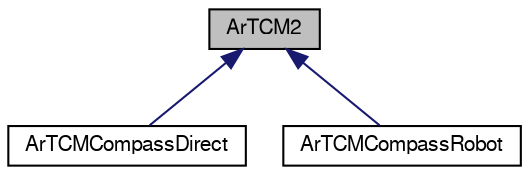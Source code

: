 digraph G
{
  edge [fontname="FreeSans",fontsize=10,labelfontname="FreeSans",labelfontsize=10];
  node [fontname="FreeSans",fontsize=10,shape=record];
  Node1 [label="ArTCM2",height=0.2,width=0.4,color="black", fillcolor="grey75", style="filled" fontcolor="black"];
  Node1 -> Node2 [dir=back,color="midnightblue",fontsize=10,style="solid",fontname="FreeSans"];
  Node2 [label="ArTCMCompassDirect",height=0.2,width=0.4,color="black", fillcolor="white", style="filled",URL="$classArTCMCompassDirect.html",tooltip="Talk to a compass directly over a computer serial port."];
  Node1 -> Node3 [dir=back,color="midnightblue",fontsize=10,style="solid",fontname="FreeSans"];
  Node3 [label="ArTCMCompassRobot",height=0.2,width=0.4,color="black", fillcolor="white", style="filled",URL="$classArTCMCompassRobot.html"];
}
